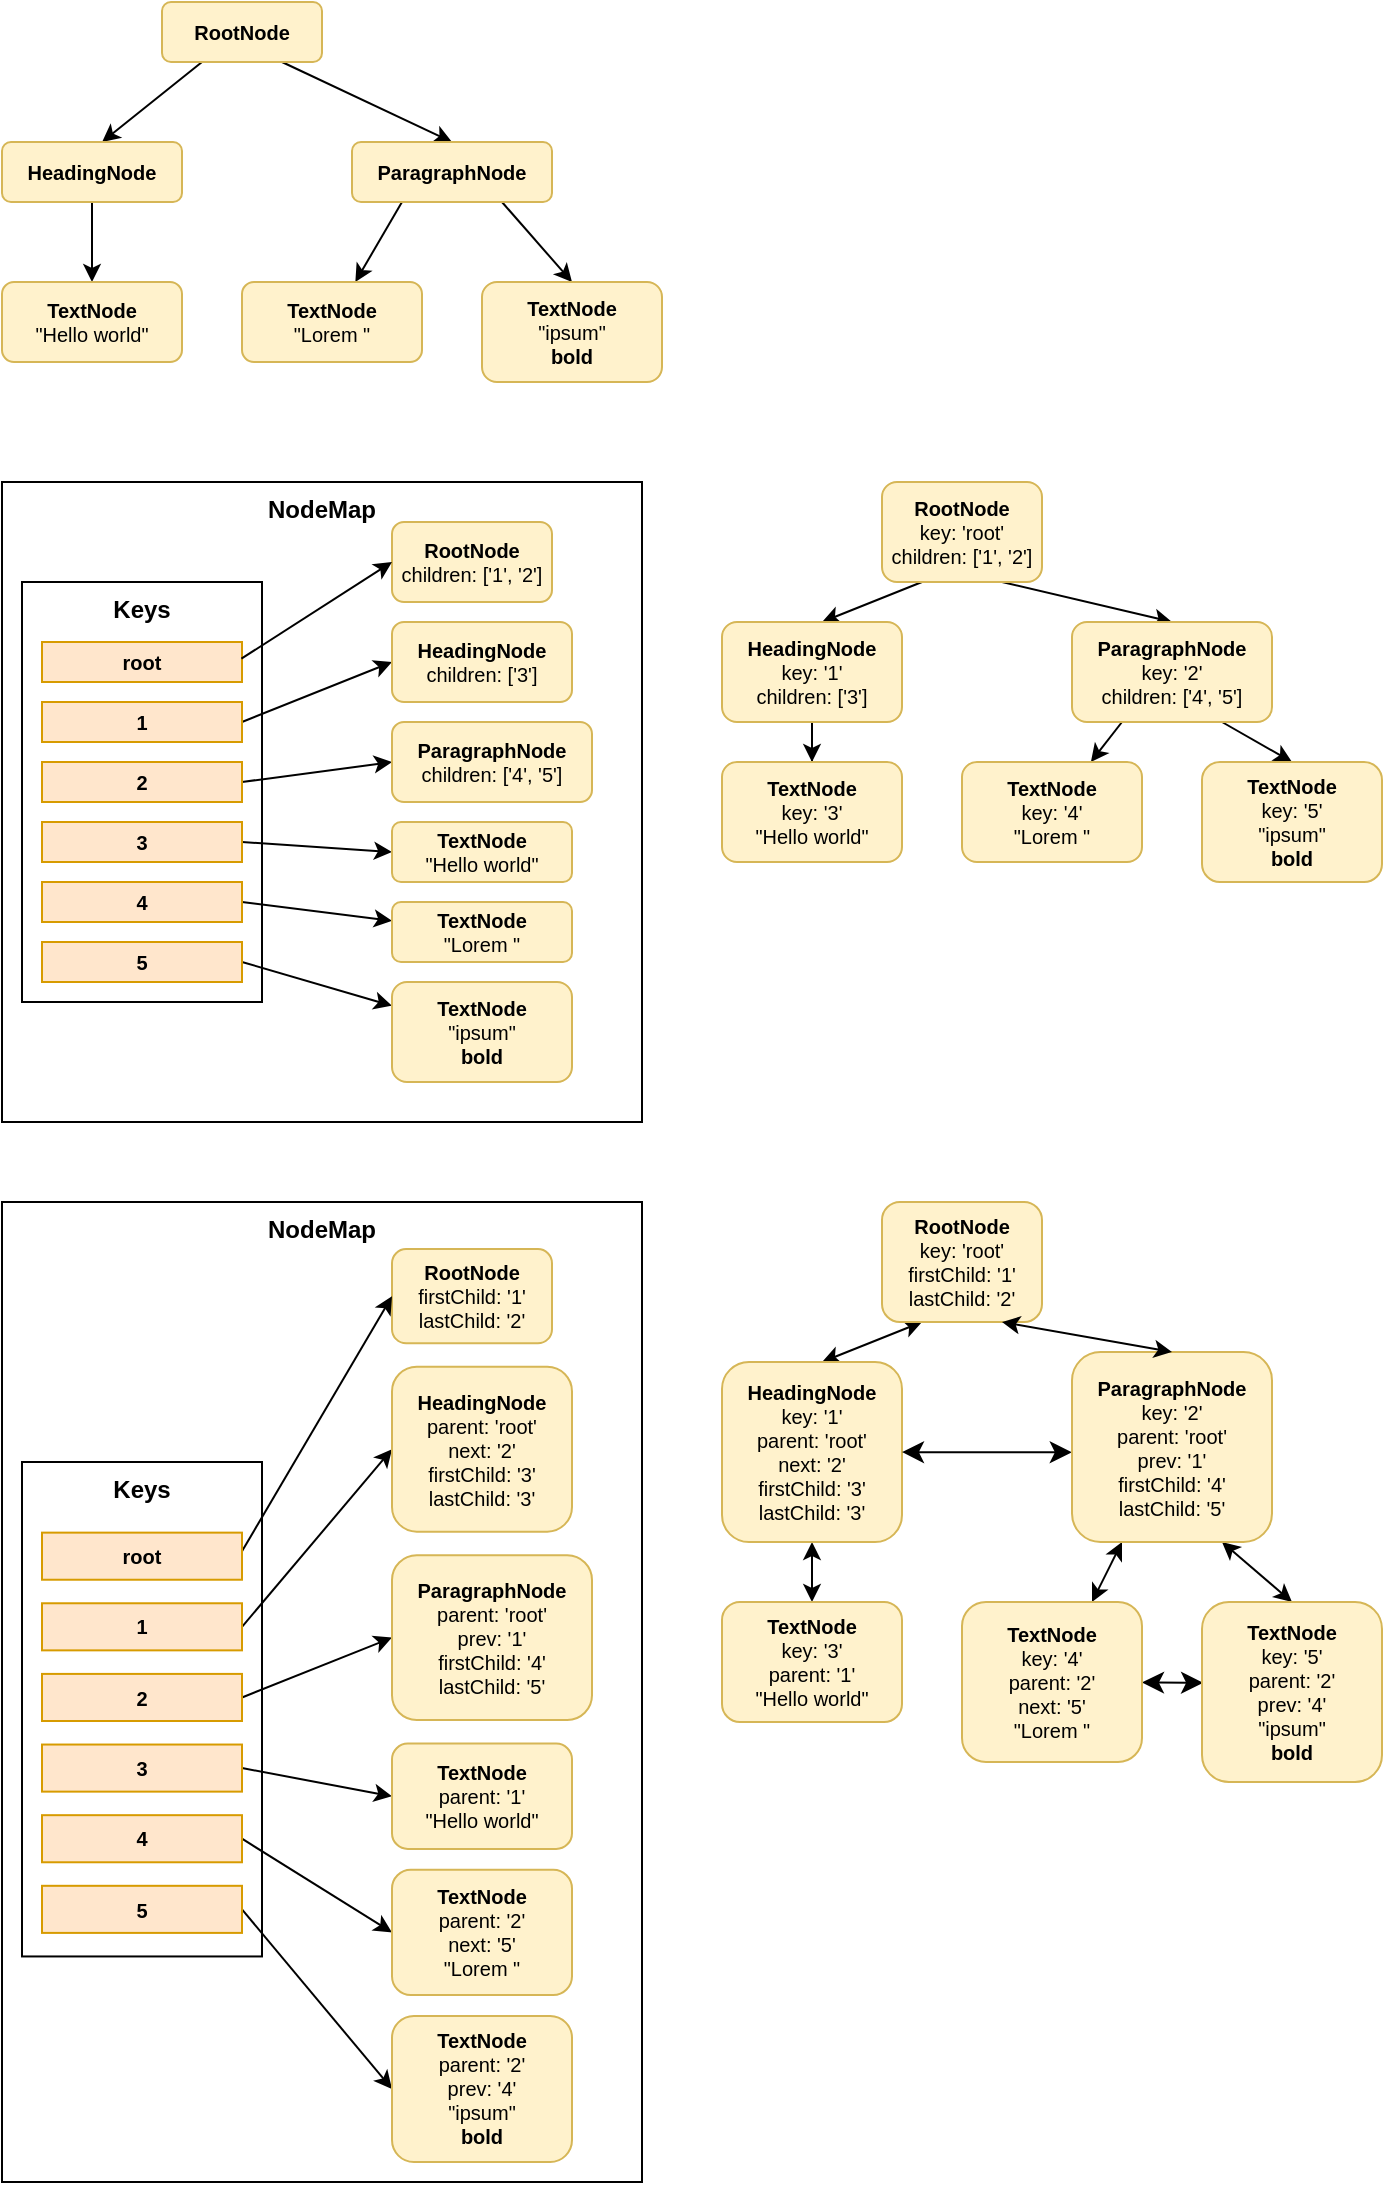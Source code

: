 <mxfile version="24.7.5">
  <diagram name="Page-1" id="T4nga-ufGnn9cqLF_y8d">
    <mxGraphModel dx="977" dy="686" grid="1" gridSize="10" guides="1" tooltips="1" connect="1" arrows="1" fold="1" page="1" pageScale="1" pageWidth="850" pageHeight="1100" math="0" shadow="0">
      <root>
        <mxCell id="0" />
        <mxCell id="1" parent="0" />
        <mxCell id="6HEW2VTPlSCM1795Bbl--8" value="" style="rounded=0;orthogonalLoop=1;jettySize=auto;html=1;entryX=0.556;entryY=0;entryDx=0;entryDy=0;entryPerimeter=0;exitX=0.25;exitY=1;exitDx=0;exitDy=0;" edge="1" parent="1" source="6HEW2VTPlSCM1795Bbl--1" target="6HEW2VTPlSCM1795Bbl--2">
          <mxGeometry relative="1" as="geometry" />
        </mxCell>
        <mxCell id="6HEW2VTPlSCM1795Bbl--9" style="rounded=0;orthogonalLoop=1;jettySize=auto;html=1;exitX=0.75;exitY=1;exitDx=0;exitDy=0;entryX=0.5;entryY=0;entryDx=0;entryDy=0;" edge="1" parent="1" source="6HEW2VTPlSCM1795Bbl--1" target="6HEW2VTPlSCM1795Bbl--3">
          <mxGeometry relative="1" as="geometry" />
        </mxCell>
        <mxCell id="6HEW2VTPlSCM1795Bbl--1" value="&lt;b&gt;RootNode&lt;/b&gt;" style="rounded=1;whiteSpace=wrap;html=1;fontSize=10;fillColor=#fff2cc;strokeColor=#d6b656;" vertex="1" parent="1">
          <mxGeometry x="160" y="80" width="80" height="30" as="geometry" />
        </mxCell>
        <mxCell id="6HEW2VTPlSCM1795Bbl--7" value="" style="edgeStyle=orthogonalEdgeStyle;rounded=0;orthogonalLoop=1;jettySize=auto;html=1;" edge="1" parent="1" source="6HEW2VTPlSCM1795Bbl--2" target="6HEW2VTPlSCM1795Bbl--4">
          <mxGeometry relative="1" as="geometry" />
        </mxCell>
        <mxCell id="6HEW2VTPlSCM1795Bbl--2" value="&lt;b&gt;HeadingNode&lt;/b&gt;" style="rounded=1;whiteSpace=wrap;html=1;fontSize=10;fillColor=#fff2cc;strokeColor=#d6b656;" vertex="1" parent="1">
          <mxGeometry x="80" y="150" width="90" height="30" as="geometry" />
        </mxCell>
        <mxCell id="6HEW2VTPlSCM1795Bbl--10" value="" style="rounded=0;orthogonalLoop=1;jettySize=auto;html=1;exitX=0.25;exitY=1;exitDx=0;exitDy=0;" edge="1" parent="1" source="6HEW2VTPlSCM1795Bbl--3" target="6HEW2VTPlSCM1795Bbl--5">
          <mxGeometry relative="1" as="geometry" />
        </mxCell>
        <mxCell id="6HEW2VTPlSCM1795Bbl--11" value="" style="rounded=0;orthogonalLoop=1;jettySize=auto;html=1;entryX=0.5;entryY=0;entryDx=0;entryDy=0;exitX=0.75;exitY=1;exitDx=0;exitDy=0;" edge="1" parent="1" source="6HEW2VTPlSCM1795Bbl--3" target="6HEW2VTPlSCM1795Bbl--6">
          <mxGeometry relative="1" as="geometry" />
        </mxCell>
        <mxCell id="6HEW2VTPlSCM1795Bbl--3" value="&lt;b&gt;ParagraphNode&lt;/b&gt;" style="rounded=1;whiteSpace=wrap;html=1;autosize=1;fontSize=10;fillColor=#fff2cc;strokeColor=#d6b656;" vertex="1" parent="1">
          <mxGeometry x="255" y="150" width="100" height="30" as="geometry" />
        </mxCell>
        <mxCell id="6HEW2VTPlSCM1795Bbl--4" value="&lt;b&gt;TextNode&lt;/b&gt;&lt;div&gt;&quot;Hello world&quot;&lt;/div&gt;" style="rounded=1;whiteSpace=wrap;html=1;fontSize=10;fillColor=#fff2cc;strokeColor=#d6b656;" vertex="1" parent="1">
          <mxGeometry x="80" y="220" width="90" height="40" as="geometry" />
        </mxCell>
        <mxCell id="6HEW2VTPlSCM1795Bbl--5" value="&lt;b&gt;TextNode&lt;/b&gt;&lt;div style=&quot;font-size: 10px;&quot;&gt;&quot;Lorem &quot;&lt;/div&gt;" style="rounded=1;whiteSpace=wrap;html=1;fontSize=10;fillColor=#fff2cc;strokeColor=#d6b656;" vertex="1" parent="1">
          <mxGeometry x="200" y="220" width="90" height="40" as="geometry" />
        </mxCell>
        <mxCell id="6HEW2VTPlSCM1795Bbl--6" value="&lt;b&gt;TextNode&lt;/b&gt;&lt;div style=&quot;font-size: 10px;&quot;&gt;&quot;ipsum&quot;&lt;/div&gt;&lt;div style=&quot;font-size: 10px;&quot;&gt;&lt;b style=&quot;font-size: 10px;&quot;&gt;bold&lt;/b&gt;&lt;/div&gt;" style="rounded=1;whiteSpace=wrap;html=1;fontSize=10;fillColor=#fff2cc;strokeColor=#d6b656;" vertex="1" parent="1">
          <mxGeometry x="320" y="220" width="90" height="50" as="geometry" />
        </mxCell>
        <mxCell id="6HEW2VTPlSCM1795Bbl--12" value="" style="rounded=0;orthogonalLoop=1;jettySize=auto;html=1;entryX=0.556;entryY=0;entryDx=0;entryDy=0;entryPerimeter=0;exitX=0.25;exitY=1;exitDx=0;exitDy=0;" edge="1" parent="1" source="6HEW2VTPlSCM1795Bbl--14" target="6HEW2VTPlSCM1795Bbl--16">
          <mxGeometry relative="1" as="geometry" />
        </mxCell>
        <mxCell id="6HEW2VTPlSCM1795Bbl--13" style="rounded=0;orthogonalLoop=1;jettySize=auto;html=1;exitX=0.75;exitY=1;exitDx=0;exitDy=0;entryX=0.5;entryY=0;entryDx=0;entryDy=0;" edge="1" parent="1" source="6HEW2VTPlSCM1795Bbl--14" target="6HEW2VTPlSCM1795Bbl--19">
          <mxGeometry relative="1" as="geometry" />
        </mxCell>
        <mxCell id="6HEW2VTPlSCM1795Bbl--14" value="&lt;b&gt;RootNode&lt;/b&gt;&lt;div&gt;key: &#39;root&#39;&lt;/div&gt;&lt;div&gt;children: [&#39;1&#39;, &#39;2&#39;]&lt;/div&gt;" style="rounded=1;whiteSpace=wrap;html=1;fontSize=10;fillColor=#fff2cc;strokeColor=#d6b656;" vertex="1" parent="1">
          <mxGeometry x="520" y="320" width="80" height="50" as="geometry" />
        </mxCell>
        <mxCell id="6HEW2VTPlSCM1795Bbl--15" value="" style="edgeStyle=orthogonalEdgeStyle;rounded=0;orthogonalLoop=1;jettySize=auto;html=1;" edge="1" parent="1" source="6HEW2VTPlSCM1795Bbl--16" target="6HEW2VTPlSCM1795Bbl--20">
          <mxGeometry relative="1" as="geometry" />
        </mxCell>
        <mxCell id="6HEW2VTPlSCM1795Bbl--16" value="&lt;b&gt;HeadingNode&lt;/b&gt;&lt;div&gt;key: &#39;1&#39;&lt;/div&gt;&lt;div&gt;children: [&#39;3&#39;]&lt;/div&gt;" style="rounded=1;whiteSpace=wrap;html=1;fontSize=10;fillColor=#fff2cc;strokeColor=#d6b656;" vertex="1" parent="1">
          <mxGeometry x="440" y="390" width="90" height="50" as="geometry" />
        </mxCell>
        <mxCell id="6HEW2VTPlSCM1795Bbl--17" value="" style="rounded=0;orthogonalLoop=1;jettySize=auto;html=1;exitX=0.25;exitY=1;exitDx=0;exitDy=0;" edge="1" parent="1" source="6HEW2VTPlSCM1795Bbl--19" target="6HEW2VTPlSCM1795Bbl--21">
          <mxGeometry relative="1" as="geometry" />
        </mxCell>
        <mxCell id="6HEW2VTPlSCM1795Bbl--18" value="" style="rounded=0;orthogonalLoop=1;jettySize=auto;html=1;entryX=0.5;entryY=0;entryDx=0;entryDy=0;exitX=0.75;exitY=1;exitDx=0;exitDy=0;" edge="1" parent="1" source="6HEW2VTPlSCM1795Bbl--19" target="6HEW2VTPlSCM1795Bbl--22">
          <mxGeometry relative="1" as="geometry" />
        </mxCell>
        <mxCell id="6HEW2VTPlSCM1795Bbl--19" value="&lt;b&gt;ParagraphNode&lt;/b&gt;&lt;div&gt;&lt;div&gt;key: &#39;2&#39;&lt;/div&gt;&lt;div&gt;children: [&#39;4&#39;, &#39;5&#39;]&lt;/div&gt;&lt;/div&gt;" style="rounded=1;whiteSpace=wrap;html=1;autosize=1;fontSize=10;fillColor=#fff2cc;strokeColor=#d6b656;" vertex="1" parent="1">
          <mxGeometry x="615" y="390" width="100" height="50" as="geometry" />
        </mxCell>
        <mxCell id="6HEW2VTPlSCM1795Bbl--20" value="&lt;b&gt;TextNode&lt;/b&gt;&lt;div&gt;key: &#39;3&#39;&lt;br&gt;&lt;div&gt;&quot;Hello world&quot;&lt;/div&gt;&lt;/div&gt;" style="rounded=1;whiteSpace=wrap;html=1;fontSize=10;fillColor=#fff2cc;strokeColor=#d6b656;" vertex="1" parent="1">
          <mxGeometry x="440" y="460" width="90" height="50" as="geometry" />
        </mxCell>
        <mxCell id="6HEW2VTPlSCM1795Bbl--21" value="&lt;b&gt;TextNode&lt;/b&gt;&lt;div&gt;key: &#39;4&#39;&lt;br&gt;&lt;div style=&quot;font-size: 10px;&quot;&gt;&quot;Lorem &quot;&lt;/div&gt;&lt;/div&gt;" style="rounded=1;whiteSpace=wrap;html=1;fontSize=10;fillColor=#fff2cc;strokeColor=#d6b656;" vertex="1" parent="1">
          <mxGeometry x="560" y="460" width="90" height="50" as="geometry" />
        </mxCell>
        <mxCell id="6HEW2VTPlSCM1795Bbl--22" value="&lt;b&gt;TextNode&lt;/b&gt;&lt;div&gt;key: &#39;5&#39;&lt;br&gt;&lt;div style=&quot;font-size: 10px;&quot;&gt;&quot;ipsum&quot;&lt;/div&gt;&lt;div style=&quot;font-size: 10px;&quot;&gt;&lt;b style=&quot;font-size: 10px;&quot;&gt;bold&lt;/b&gt;&lt;/div&gt;&lt;/div&gt;" style="rounded=1;whiteSpace=wrap;html=1;fontSize=10;fillColor=#fff2cc;strokeColor=#d6b656;" vertex="1" parent="1">
          <mxGeometry x="680" y="460" width="90" height="60" as="geometry" />
        </mxCell>
        <mxCell id="6HEW2VTPlSCM1795Bbl--49" value="" style="group" vertex="1" connectable="0" parent="1">
          <mxGeometry x="80" y="320" width="320" height="320" as="geometry" />
        </mxCell>
        <mxCell id="6HEW2VTPlSCM1795Bbl--24" value="&lt;b&gt;NodeMap&lt;/b&gt;" style="rounded=0;whiteSpace=wrap;html=1;verticalAlign=top;" vertex="1" parent="6HEW2VTPlSCM1795Bbl--49">
          <mxGeometry width="320" height="320" as="geometry" />
        </mxCell>
        <mxCell id="6HEW2VTPlSCM1795Bbl--29" value="&lt;b&gt;Keys&lt;/b&gt;" style="rounded=0;whiteSpace=wrap;html=1;verticalAlign=top;" vertex="1" parent="6HEW2VTPlSCM1795Bbl--49">
          <mxGeometry x="10" y="50" width="120" height="210" as="geometry" />
        </mxCell>
        <mxCell id="6HEW2VTPlSCM1795Bbl--27" value="root" style="rounded=0;whiteSpace=wrap;html=1;fontSize=10;fontStyle=1;fillColor=#ffe6cc;strokeColor=#d79b00;" vertex="1" parent="6HEW2VTPlSCM1795Bbl--49">
          <mxGeometry x="20" y="80" width="100" height="20" as="geometry" />
        </mxCell>
        <mxCell id="6HEW2VTPlSCM1795Bbl--25" value="&lt;b&gt;RootNode&lt;/b&gt;&lt;div&gt;children: [&#39;1&#39;, &#39;2&#39;]&lt;/div&gt;" style="rounded=1;whiteSpace=wrap;html=1;fontSize=10;fillColor=#fff2cc;strokeColor=#d6b656;" vertex="1" parent="6HEW2VTPlSCM1795Bbl--49">
          <mxGeometry x="195" y="20" width="80" height="40" as="geometry" />
        </mxCell>
        <mxCell id="6HEW2VTPlSCM1795Bbl--28" style="rounded=0;orthogonalLoop=1;jettySize=auto;html=1;entryX=0;entryY=0.5;entryDx=0;entryDy=0;exitX=0.997;exitY=0.417;exitDx=0;exitDy=0;exitPerimeter=0;" edge="1" parent="6HEW2VTPlSCM1795Bbl--49" source="6HEW2VTPlSCM1795Bbl--27" target="6HEW2VTPlSCM1795Bbl--25">
          <mxGeometry relative="1" as="geometry" />
        </mxCell>
        <mxCell id="6HEW2VTPlSCM1795Bbl--40" style="rounded=0;orthogonalLoop=1;jettySize=auto;html=1;exitX=1;exitY=0.5;exitDx=0;exitDy=0;entryX=0;entryY=0.5;entryDx=0;entryDy=0;" edge="1" parent="6HEW2VTPlSCM1795Bbl--49" source="6HEW2VTPlSCM1795Bbl--34" target="6HEW2VTPlSCM1795Bbl--39">
          <mxGeometry relative="1" as="geometry" />
        </mxCell>
        <mxCell id="6HEW2VTPlSCM1795Bbl--34" value="1" style="rounded=0;whiteSpace=wrap;html=1;fontSize=10;fontStyle=1;fillColor=#ffe6cc;strokeColor=#d79b00;" vertex="1" parent="6HEW2VTPlSCM1795Bbl--49">
          <mxGeometry x="20" y="110" width="100" height="20" as="geometry" />
        </mxCell>
        <mxCell id="6HEW2VTPlSCM1795Bbl--42" style="rounded=0;orthogonalLoop=1;jettySize=auto;html=1;entryX=0;entryY=0.5;entryDx=0;entryDy=0;exitX=1;exitY=0.5;exitDx=0;exitDy=0;" edge="1" parent="6HEW2VTPlSCM1795Bbl--49" source="6HEW2VTPlSCM1795Bbl--35" target="6HEW2VTPlSCM1795Bbl--41">
          <mxGeometry relative="1" as="geometry" />
        </mxCell>
        <mxCell id="6HEW2VTPlSCM1795Bbl--35" value="2" style="rounded=0;whiteSpace=wrap;html=1;fontSize=10;fontStyle=1;fillColor=#ffe6cc;strokeColor=#d79b00;" vertex="1" parent="6HEW2VTPlSCM1795Bbl--49">
          <mxGeometry x="20" y="140" width="100" height="20" as="geometry" />
        </mxCell>
        <mxCell id="6HEW2VTPlSCM1795Bbl--46" style="rounded=0;orthogonalLoop=1;jettySize=auto;html=1;entryX=0;entryY=0.5;entryDx=0;entryDy=0;exitX=1;exitY=0.5;exitDx=0;exitDy=0;exitPerimeter=0;" edge="1" parent="6HEW2VTPlSCM1795Bbl--49" source="6HEW2VTPlSCM1795Bbl--36" target="6HEW2VTPlSCM1795Bbl--43">
          <mxGeometry relative="1" as="geometry" />
        </mxCell>
        <mxCell id="6HEW2VTPlSCM1795Bbl--36" value="3" style="rounded=0;whiteSpace=wrap;html=1;fontSize=10;fontStyle=1;fillColor=#ffe6cc;strokeColor=#d79b00;" vertex="1" parent="6HEW2VTPlSCM1795Bbl--49">
          <mxGeometry x="20" y="170" width="100" height="20" as="geometry" />
        </mxCell>
        <mxCell id="6HEW2VTPlSCM1795Bbl--47" value="" style="rounded=0;orthogonalLoop=1;jettySize=auto;html=1;exitX=1;exitY=0.5;exitDx=0;exitDy=0;" edge="1" parent="6HEW2VTPlSCM1795Bbl--49" source="6HEW2VTPlSCM1795Bbl--37" target="6HEW2VTPlSCM1795Bbl--44">
          <mxGeometry relative="1" as="geometry" />
        </mxCell>
        <mxCell id="6HEW2VTPlSCM1795Bbl--37" value="4" style="rounded=0;whiteSpace=wrap;html=1;fontSize=10;fontStyle=1;fillColor=#ffe6cc;strokeColor=#d79b00;" vertex="1" parent="6HEW2VTPlSCM1795Bbl--49">
          <mxGeometry x="20" y="200" width="100" height="20" as="geometry" />
        </mxCell>
        <mxCell id="6HEW2VTPlSCM1795Bbl--48" value="" style="rounded=0;orthogonalLoop=1;jettySize=auto;html=1;exitX=1;exitY=0.5;exitDx=0;exitDy=0;" edge="1" parent="6HEW2VTPlSCM1795Bbl--49" source="6HEW2VTPlSCM1795Bbl--38" target="6HEW2VTPlSCM1795Bbl--45">
          <mxGeometry relative="1" as="geometry" />
        </mxCell>
        <mxCell id="6HEW2VTPlSCM1795Bbl--38" value="5" style="rounded=0;whiteSpace=wrap;html=1;fontSize=10;fontStyle=1;fillColor=#ffe6cc;strokeColor=#d79b00;" vertex="1" parent="6HEW2VTPlSCM1795Bbl--49">
          <mxGeometry x="20" y="230" width="100" height="20" as="geometry" />
        </mxCell>
        <mxCell id="6HEW2VTPlSCM1795Bbl--39" value="&lt;b&gt;HeadingNode&lt;/b&gt;&lt;div&gt;children: [&#39;3&#39;]&lt;/div&gt;" style="rounded=1;whiteSpace=wrap;html=1;fontSize=10;fillColor=#fff2cc;strokeColor=#d6b656;" vertex="1" parent="6HEW2VTPlSCM1795Bbl--49">
          <mxGeometry x="195" y="70" width="90" height="40" as="geometry" />
        </mxCell>
        <mxCell id="6HEW2VTPlSCM1795Bbl--41" value="&lt;b&gt;ParagraphNode&lt;/b&gt;&lt;div&gt;&lt;div&gt;children: [&#39;4&#39;, &#39;5&#39;]&lt;/div&gt;&lt;/div&gt;" style="rounded=1;whiteSpace=wrap;html=1;autosize=1;fontSize=10;fillColor=#fff2cc;strokeColor=#d6b656;" vertex="1" parent="6HEW2VTPlSCM1795Bbl--49">
          <mxGeometry x="195" y="120" width="100" height="40" as="geometry" />
        </mxCell>
        <mxCell id="6HEW2VTPlSCM1795Bbl--43" value="&lt;b&gt;TextNode&lt;/b&gt;&lt;div&gt;&lt;div&gt;&quot;Hello world&quot;&lt;/div&gt;&lt;/div&gt;" style="rounded=1;whiteSpace=wrap;html=1;fontSize=10;fillColor=#fff2cc;strokeColor=#d6b656;" vertex="1" parent="6HEW2VTPlSCM1795Bbl--49">
          <mxGeometry x="195" y="170" width="90" height="30" as="geometry" />
        </mxCell>
        <mxCell id="6HEW2VTPlSCM1795Bbl--44" value="&lt;b&gt;TextNode&lt;/b&gt;&lt;div&gt;&lt;div style=&quot;font-size: 10px;&quot;&gt;&quot;Lorem &quot;&lt;/div&gt;&lt;/div&gt;" style="rounded=1;whiteSpace=wrap;html=1;fontSize=10;fillColor=#fff2cc;strokeColor=#d6b656;" vertex="1" parent="6HEW2VTPlSCM1795Bbl--49">
          <mxGeometry x="195" y="210" width="90" height="30" as="geometry" />
        </mxCell>
        <mxCell id="6HEW2VTPlSCM1795Bbl--45" value="&lt;b&gt;TextNode&lt;/b&gt;&lt;div&gt;&lt;div style=&quot;font-size: 10px;&quot;&gt;&quot;ipsum&quot;&lt;/div&gt;&lt;div style=&quot;font-size: 10px;&quot;&gt;&lt;b style=&quot;font-size: 10px;&quot;&gt;bold&lt;/b&gt;&lt;/div&gt;&lt;/div&gt;" style="rounded=1;whiteSpace=wrap;html=1;fontSize=10;fillColor=#fff2cc;strokeColor=#d6b656;" vertex="1" parent="6HEW2VTPlSCM1795Bbl--49">
          <mxGeometry x="195" y="250" width="90" height="50" as="geometry" />
        </mxCell>
        <mxCell id="6HEW2VTPlSCM1795Bbl--50" value="" style="rounded=0;orthogonalLoop=1;jettySize=auto;html=1;entryX=0.556;entryY=0;entryDx=0;entryDy=0;entryPerimeter=0;exitX=0.25;exitY=1;exitDx=0;exitDy=0;startArrow=classic;startFill=1;" edge="1" parent="1" source="6HEW2VTPlSCM1795Bbl--52" target="6HEW2VTPlSCM1795Bbl--54">
          <mxGeometry relative="1" as="geometry" />
        </mxCell>
        <mxCell id="6HEW2VTPlSCM1795Bbl--52" value="&lt;b&gt;RootNode&lt;/b&gt;&lt;div&gt;key: &#39;root&#39;&lt;br&gt;&lt;div&gt;firstChild: &#39;1&#39;&lt;/div&gt;&lt;div&gt;lastChild: &#39;2&#39;&lt;/div&gt;&lt;/div&gt;" style="rounded=1;whiteSpace=wrap;html=1;fontSize=10;fillColor=#fff2cc;strokeColor=#d6b656;" vertex="1" parent="1">
          <mxGeometry x="520" y="680" width="80" height="60" as="geometry" />
        </mxCell>
        <mxCell id="6HEW2VTPlSCM1795Bbl--53" value="" style="edgeStyle=orthogonalEdgeStyle;rounded=0;orthogonalLoop=1;jettySize=auto;html=1;startArrow=classic;startFill=1;" edge="1" parent="1" source="6HEW2VTPlSCM1795Bbl--54" target="6HEW2VTPlSCM1795Bbl--58">
          <mxGeometry relative="1" as="geometry" />
        </mxCell>
        <mxCell id="6HEW2VTPlSCM1795Bbl--54" value="&lt;b&gt;HeadingNode&lt;/b&gt;&lt;div&gt;key: &#39;1&#39;&lt;br&gt;&lt;div&gt;parent: &#39;root&#39;&lt;/div&gt;&lt;div&gt;next: &#39;2&#39;&lt;/div&gt;&lt;div&gt;firstChild: &#39;3&#39;&lt;/div&gt;&lt;div&gt;lastChild: &#39;3&#39;&lt;/div&gt;&lt;/div&gt;" style="rounded=1;whiteSpace=wrap;html=1;fontSize=10;fillColor=#fff2cc;strokeColor=#d6b656;" vertex="1" parent="1">
          <mxGeometry x="440" y="760" width="90" height="90" as="geometry" />
        </mxCell>
        <mxCell id="6HEW2VTPlSCM1795Bbl--55" value="" style="rounded=0;orthogonalLoop=1;jettySize=auto;html=1;exitX=0.25;exitY=1;exitDx=0;exitDy=0;startArrow=classic;startFill=1;" edge="1" parent="1" source="6HEW2VTPlSCM1795Bbl--57" target="6HEW2VTPlSCM1795Bbl--59">
          <mxGeometry relative="1" as="geometry" />
        </mxCell>
        <mxCell id="6HEW2VTPlSCM1795Bbl--56" value="" style="rounded=0;orthogonalLoop=1;jettySize=auto;html=1;entryX=0.5;entryY=0;entryDx=0;entryDy=0;exitX=0.75;exitY=1;exitDx=0;exitDy=0;startArrow=classic;startFill=1;" edge="1" parent="1" source="6HEW2VTPlSCM1795Bbl--57" target="6HEW2VTPlSCM1795Bbl--60">
          <mxGeometry relative="1" as="geometry" />
        </mxCell>
        <mxCell id="6HEW2VTPlSCM1795Bbl--85" value="" style="edgeStyle=none;curved=1;rounded=0;orthogonalLoop=1;jettySize=auto;html=1;fontSize=12;startSize=8;endSize=8;exitX=-0.001;exitY=0.528;exitDx=0;exitDy=0;exitPerimeter=0;startArrow=classic;startFill=1;" edge="1" parent="1" source="6HEW2VTPlSCM1795Bbl--57" target="6HEW2VTPlSCM1795Bbl--54">
          <mxGeometry relative="1" as="geometry" />
        </mxCell>
        <mxCell id="6HEW2VTPlSCM1795Bbl--57" value="&lt;b&gt;ParagraphNode&lt;/b&gt;&lt;div&gt;&lt;div&gt;key: &#39;2&#39;&lt;br&gt;&lt;/div&gt;&lt;div&gt;parent: &#39;root&#39;&lt;/div&gt;&lt;div&gt;prev: &#39;1&#39;&lt;br&gt;&lt;/div&gt;&lt;div&gt;firstChild: &#39;4&#39;&lt;/div&gt;&lt;div&gt;lastChild: &#39;5&#39;&lt;/div&gt;&lt;/div&gt;" style="rounded=1;whiteSpace=wrap;html=1;autosize=1;fontSize=10;fillColor=#fff2cc;strokeColor=#d6b656;" vertex="1" parent="1">
          <mxGeometry x="615" y="755" width="100" height="95" as="geometry" />
        </mxCell>
        <mxCell id="6HEW2VTPlSCM1795Bbl--58" value="&lt;b&gt;TextNode&lt;/b&gt;&lt;div&gt;key: &#39;3&#39;&lt;br&gt;&lt;/div&gt;&lt;div&gt;parent: &#39;1&#39;&lt;br&gt;&lt;div&gt;&quot;Hello world&quot;&lt;/div&gt;&lt;/div&gt;" style="rounded=1;whiteSpace=wrap;html=1;fontSize=10;fillColor=#fff2cc;strokeColor=#d6b656;" vertex="1" parent="1">
          <mxGeometry x="440" y="880" width="90" height="60" as="geometry" />
        </mxCell>
        <mxCell id="6HEW2VTPlSCM1795Bbl--84" value="" style="edgeStyle=none;curved=1;rounded=0;orthogonalLoop=1;jettySize=auto;html=1;fontSize=12;startSize=8;endSize=8;entryX=0.006;entryY=0.449;entryDx=0;entryDy=0;entryPerimeter=0;startArrow=classic;startFill=1;" edge="1" parent="1" source="6HEW2VTPlSCM1795Bbl--59" target="6HEW2VTPlSCM1795Bbl--60">
          <mxGeometry relative="1" as="geometry" />
        </mxCell>
        <mxCell id="6HEW2VTPlSCM1795Bbl--59" value="&lt;b&gt;TextNode&lt;/b&gt;&lt;div&gt;&lt;div&gt;key: &#39;4&#39;&lt;br&gt;&lt;/div&gt;&lt;div&gt;parent: &#39;2&#39;&lt;/div&gt;&lt;div&gt;next: &#39;5&#39;&lt;/div&gt;&lt;div&gt;&quot;Lorem &quot;&lt;/div&gt;&lt;/div&gt;" style="rounded=1;whiteSpace=wrap;html=1;fontSize=10;fillColor=#fff2cc;strokeColor=#d6b656;" vertex="1" parent="1">
          <mxGeometry x="560" y="880" width="90" height="80" as="geometry" />
        </mxCell>
        <mxCell id="6HEW2VTPlSCM1795Bbl--60" value="&lt;b&gt;TextNode&lt;/b&gt;&lt;div&gt;key: &#39;5&#39;&lt;br&gt;&lt;/div&gt;&lt;div&gt;parent: &#39;2&#39;&lt;/div&gt;&lt;div&gt;prev: &#39;4&#39;&lt;br&gt;&lt;div&gt;&lt;div&gt;&quot;ipsum&quot;&lt;/div&gt;&lt;div&gt;&lt;b&gt;bold&lt;/b&gt;&lt;/div&gt;&lt;/div&gt;&lt;/div&gt;" style="rounded=1;whiteSpace=wrap;html=1;fontSize=10;fillColor=#fff2cc;strokeColor=#d6b656;" vertex="1" parent="1">
          <mxGeometry x="680" y="880" width="90" height="90" as="geometry" />
        </mxCell>
        <mxCell id="6HEW2VTPlSCM1795Bbl--61" value="" style="group" vertex="1" connectable="0" parent="1">
          <mxGeometry x="80" y="680" width="320" height="490" as="geometry" />
        </mxCell>
        <mxCell id="6HEW2VTPlSCM1795Bbl--62" value="&lt;b&gt;NodeMap&lt;/b&gt;" style="rounded=0;whiteSpace=wrap;html=1;verticalAlign=top;" vertex="1" parent="6HEW2VTPlSCM1795Bbl--61">
          <mxGeometry width="320" height="490" as="geometry" />
        </mxCell>
        <mxCell id="6HEW2VTPlSCM1795Bbl--63" value="&lt;b&gt;Keys&lt;/b&gt;" style="rounded=0;whiteSpace=wrap;html=1;verticalAlign=top;" vertex="1" parent="6HEW2VTPlSCM1795Bbl--61">
          <mxGeometry x="10" y="130.001" width="120" height="247.224" as="geometry" />
        </mxCell>
        <mxCell id="6HEW2VTPlSCM1795Bbl--65" value="&lt;b&gt;RootNode&lt;/b&gt;&lt;div&gt;&lt;div&gt;firstChild: &#39;1&#39;&lt;/div&gt;&lt;/div&gt;&lt;div&gt;lastChild: &#39;2&#39;&lt;br&gt;&lt;/div&gt;" style="rounded=1;whiteSpace=wrap;html=1;fontSize=10;fillColor=#fff2cc;strokeColor=#d6b656;" vertex="1" parent="6HEW2VTPlSCM1795Bbl--61">
          <mxGeometry x="195" y="23.545" width="80" height="47.09" as="geometry" />
        </mxCell>
        <mxCell id="6HEW2VTPlSCM1795Bbl--66" style="rounded=0;orthogonalLoop=1;jettySize=auto;html=1;entryX=0;entryY=0.5;entryDx=0;entryDy=0;exitX=0.997;exitY=0.417;exitDx=0;exitDy=0;exitPerimeter=0;" edge="1" parent="6HEW2VTPlSCM1795Bbl--61" source="6HEW2VTPlSCM1795Bbl--64" target="6HEW2VTPlSCM1795Bbl--65">
          <mxGeometry relative="1" as="geometry" />
        </mxCell>
        <mxCell id="6HEW2VTPlSCM1795Bbl--67" style="rounded=0;orthogonalLoop=1;jettySize=auto;html=1;exitX=1;exitY=0.5;exitDx=0;exitDy=0;entryX=0;entryY=0.5;entryDx=0;entryDy=0;" edge="1" parent="6HEW2VTPlSCM1795Bbl--61" source="6HEW2VTPlSCM1795Bbl--68" target="6HEW2VTPlSCM1795Bbl--77">
          <mxGeometry relative="1" as="geometry" />
        </mxCell>
        <mxCell id="6HEW2VTPlSCM1795Bbl--69" style="rounded=0;orthogonalLoop=1;jettySize=auto;html=1;entryX=0;entryY=0.5;entryDx=0;entryDy=0;exitX=1;exitY=0.5;exitDx=0;exitDy=0;" edge="1" parent="6HEW2VTPlSCM1795Bbl--61" source="6HEW2VTPlSCM1795Bbl--70" target="6HEW2VTPlSCM1795Bbl--78">
          <mxGeometry relative="1" as="geometry" />
        </mxCell>
        <mxCell id="6HEW2VTPlSCM1795Bbl--71" style="rounded=0;orthogonalLoop=1;jettySize=auto;html=1;entryX=0;entryY=0.5;entryDx=0;entryDy=0;exitX=1;exitY=0.5;exitDx=0;exitDy=0;exitPerimeter=0;" edge="1" parent="6HEW2VTPlSCM1795Bbl--61" source="6HEW2VTPlSCM1795Bbl--72" target="6HEW2VTPlSCM1795Bbl--79">
          <mxGeometry relative="1" as="geometry" />
        </mxCell>
        <mxCell id="6HEW2VTPlSCM1795Bbl--73" value="" style="rounded=0;orthogonalLoop=1;jettySize=auto;html=1;exitX=1;exitY=0.5;exitDx=0;exitDy=0;entryX=0;entryY=0.5;entryDx=0;entryDy=0;" edge="1" parent="6HEW2VTPlSCM1795Bbl--61" source="6HEW2VTPlSCM1795Bbl--74" target="6HEW2VTPlSCM1795Bbl--80">
          <mxGeometry relative="1" as="geometry" />
        </mxCell>
        <mxCell id="6HEW2VTPlSCM1795Bbl--75" value="" style="rounded=0;orthogonalLoop=1;jettySize=auto;html=1;exitX=1;exitY=0.5;exitDx=0;exitDy=0;entryX=0;entryY=0.5;entryDx=0;entryDy=0;" edge="1" parent="6HEW2VTPlSCM1795Bbl--61" source="6HEW2VTPlSCM1795Bbl--76" target="6HEW2VTPlSCM1795Bbl--81">
          <mxGeometry relative="1" as="geometry" />
        </mxCell>
        <mxCell id="6HEW2VTPlSCM1795Bbl--77" value="&lt;b&gt;HeadingNode&lt;/b&gt;&lt;div&gt;parent: &#39;root&#39;&lt;/div&gt;&lt;div&gt;next: &#39;2&#39;&lt;/div&gt;&lt;div&gt;firstChild: &#39;3&#39;&lt;/div&gt;&lt;div&gt;lastChild: &#39;3&#39;&lt;br&gt;&lt;/div&gt;" style="rounded=1;whiteSpace=wrap;html=1;fontSize=10;fillColor=#fff2cc;strokeColor=#d6b656;" vertex="1" parent="6HEW2VTPlSCM1795Bbl--61">
          <mxGeometry x="195" y="82.408" width="90" height="82.408" as="geometry" />
        </mxCell>
        <mxCell id="6HEW2VTPlSCM1795Bbl--78" value="&lt;b&gt;ParagraphNode&lt;/b&gt;&lt;div&gt;&lt;div&gt;parent: &#39;root&#39;&lt;/div&gt;&lt;div&gt;prev: &#39;1&#39;&lt;br&gt;&lt;/div&gt;&lt;div&gt;firstChild: &#39;4&#39;&lt;/div&gt;&lt;div&gt;lastChild: &#39;5&#39;&lt;/div&gt;&lt;/div&gt;" style="rounded=1;whiteSpace=wrap;html=1;autosize=1;fontSize=10;fillColor=#fff2cc;strokeColor=#d6b656;" vertex="1" parent="6HEW2VTPlSCM1795Bbl--61">
          <mxGeometry x="195" y="176.589" width="100" height="82.408" as="geometry" />
        </mxCell>
        <mxCell id="6HEW2VTPlSCM1795Bbl--79" value="&lt;b&gt;TextNode&lt;/b&gt;&lt;div&gt;parent: &#39;1&#39;&lt;br&gt;&lt;div&gt;&lt;div&gt;&quot;Hello world&quot;&lt;/div&gt;&lt;/div&gt;&lt;/div&gt;" style="rounded=1;whiteSpace=wrap;html=1;fontSize=10;fillColor=#fff2cc;strokeColor=#d6b656;" vertex="1" parent="6HEW2VTPlSCM1795Bbl--61">
          <mxGeometry x="195" y="270.772" width="90" height="52.706" as="geometry" />
        </mxCell>
        <mxCell id="6HEW2VTPlSCM1795Bbl--80" value="&lt;b&gt;TextNode&lt;/b&gt;&lt;div&gt;&lt;div style=&quot;font-size: 10px;&quot;&gt;parent: &#39;2&#39;&lt;/div&gt;&lt;div style=&quot;font-size: 10px;&quot;&gt;next: &#39;5&#39;&lt;/div&gt;&lt;div style=&quot;font-size: 10px;&quot;&gt;&quot;Lorem &quot;&lt;/div&gt;&lt;/div&gt;" style="rounded=1;whiteSpace=wrap;html=1;fontSize=10;fillColor=#fff2cc;strokeColor=#d6b656;" vertex="1" parent="6HEW2VTPlSCM1795Bbl--61">
          <mxGeometry x="195" y="333.913" width="90" height="62.609" as="geometry" />
        </mxCell>
        <mxCell id="6HEW2VTPlSCM1795Bbl--81" value="&lt;b&gt;TextNode&lt;/b&gt;&lt;div&gt;parent: &#39;2&#39;&lt;/div&gt;&lt;div&gt;prev: &#39;4&#39;&lt;br&gt;&lt;div&gt;&lt;div style=&quot;font-size: 10px;&quot;&gt;&quot;ipsum&quot;&lt;/div&gt;&lt;div style=&quot;font-size: 10px;&quot;&gt;&lt;b style=&quot;font-size: 10px;&quot;&gt;bold&lt;/b&gt;&lt;/div&gt;&lt;/div&gt;&lt;/div&gt;" style="rounded=1;whiteSpace=wrap;html=1;fontSize=10;fillColor=#fff2cc;strokeColor=#d6b656;" vertex="1" parent="6HEW2VTPlSCM1795Bbl--61">
          <mxGeometry x="195" y="406.96" width="90" height="73.04" as="geometry" />
        </mxCell>
        <mxCell id="6HEW2VTPlSCM1795Bbl--83" value="" style="group" vertex="1" connectable="0" parent="6HEW2VTPlSCM1795Bbl--61">
          <mxGeometry x="20" y="165.318" width="100" height="200.134" as="geometry" />
        </mxCell>
        <mxCell id="6HEW2VTPlSCM1795Bbl--64" value="root" style="rounded=0;whiteSpace=wrap;html=1;fontSize=10;fontStyle=1;fillColor=#ffe6cc;strokeColor=#d79b00;" vertex="1" parent="6HEW2VTPlSCM1795Bbl--83">
          <mxGeometry width="100" height="23.545" as="geometry" />
        </mxCell>
        <mxCell id="6HEW2VTPlSCM1795Bbl--68" value="1" style="rounded=0;whiteSpace=wrap;html=1;fontSize=10;fontStyle=1;fillColor=#ffe6cc;strokeColor=#d79b00;" vertex="1" parent="6HEW2VTPlSCM1795Bbl--83">
          <mxGeometry y="35.318" width="100" height="23.545" as="geometry" />
        </mxCell>
        <mxCell id="6HEW2VTPlSCM1795Bbl--70" value="2" style="rounded=0;whiteSpace=wrap;html=1;fontSize=10;fontStyle=1;fillColor=#ffe6cc;strokeColor=#d79b00;" vertex="1" parent="6HEW2VTPlSCM1795Bbl--83">
          <mxGeometry y="70.635" width="100" height="23.545" as="geometry" />
        </mxCell>
        <mxCell id="6HEW2VTPlSCM1795Bbl--72" value="3" style="rounded=0;whiteSpace=wrap;html=1;fontSize=10;fontStyle=1;fillColor=#ffe6cc;strokeColor=#d79b00;" vertex="1" parent="6HEW2VTPlSCM1795Bbl--83">
          <mxGeometry y="105.953" width="100" height="23.545" as="geometry" />
        </mxCell>
        <mxCell id="6HEW2VTPlSCM1795Bbl--74" value="4" style="rounded=0;whiteSpace=wrap;html=1;fontSize=10;fontStyle=1;fillColor=#ffe6cc;strokeColor=#d79b00;" vertex="1" parent="6HEW2VTPlSCM1795Bbl--83">
          <mxGeometry y="141.271" width="100" height="23.545" as="geometry" />
        </mxCell>
        <mxCell id="6HEW2VTPlSCM1795Bbl--76" value="5" style="rounded=0;whiteSpace=wrap;html=1;fontSize=10;fontStyle=1;fillColor=#ffe6cc;strokeColor=#d79b00;" vertex="1" parent="6HEW2VTPlSCM1795Bbl--83">
          <mxGeometry y="176.589" width="100" height="23.545" as="geometry" />
        </mxCell>
        <mxCell id="6HEW2VTPlSCM1795Bbl--51" style="rounded=0;orthogonalLoop=1;jettySize=auto;html=1;exitX=0.75;exitY=1;exitDx=0;exitDy=0;entryX=0.5;entryY=0;entryDx=0;entryDy=0;startArrow=classic;startFill=1;" edge="1" parent="1" source="6HEW2VTPlSCM1795Bbl--52" target="6HEW2VTPlSCM1795Bbl--57">
          <mxGeometry relative="1" as="geometry" />
        </mxCell>
      </root>
    </mxGraphModel>
  </diagram>
</mxfile>

